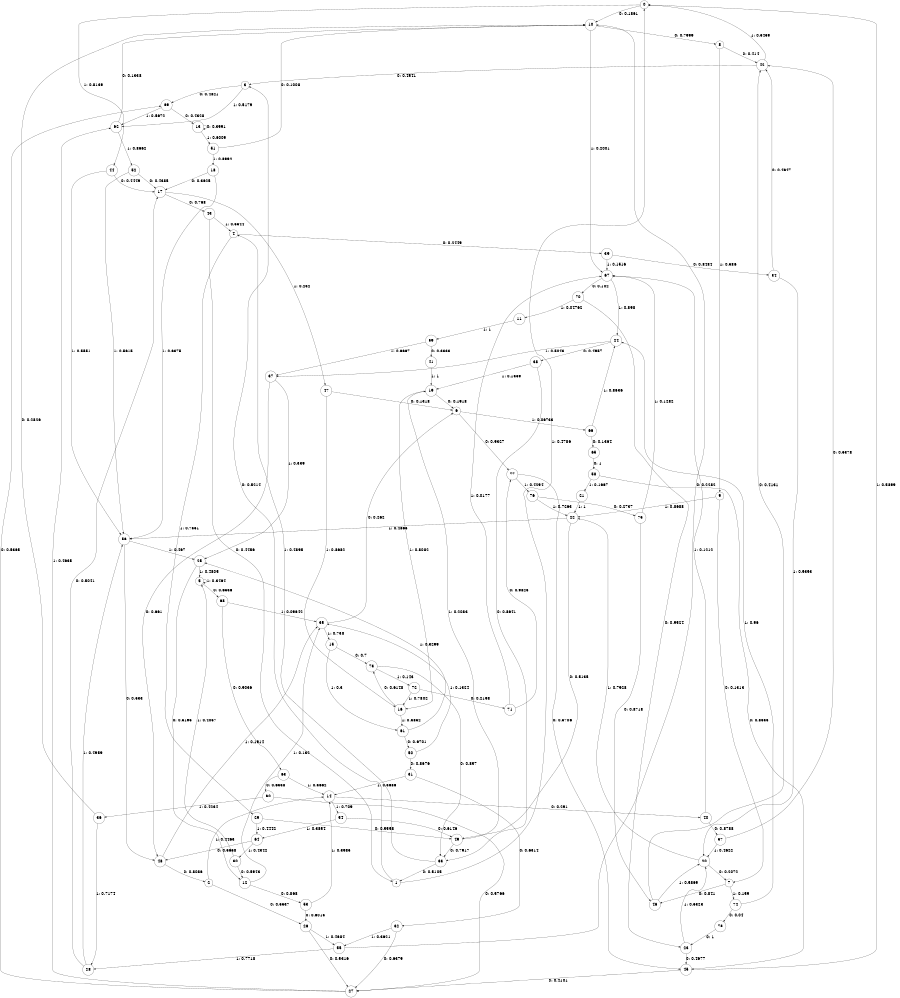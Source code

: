 digraph "ch5randomL9" {
size = "6,8.5";
ratio = "fill";
node [shape = circle];
node [fontsize = 24];
edge [fontsize = 24];
0 -> 10 [label = "0: 0.1861   "];
0 -> 44 [label = "1: 0.8139   "];
1 -> 3 [label = "0: 0.5214   "];
1 -> 0 [label = "1: 0.4786   "];
2 -> 26 [label = "0: 0.5537   "];
2 -> 14 [label = "1: 0.4463   "];
3 -> 69 [label = "0: 0.4821   "];
3 -> 62 [label = "1: 0.5179   "];
4 -> 39 [label = "0: 0.2449   "];
4 -> 29 [label = "1: 0.7551   "];
5 -> 68 [label = "0: 0.6536   "];
5 -> 5 [label = "1: 0.3464   "];
6 -> 77 [label = "0: 0.9327   "];
6 -> 66 [label = "1: 0.06733  "];
7 -> 46 [label = "0: 0.841    "];
7 -> 74 [label = "1: 0.159    "];
8 -> 42 [label = "0: 0.414    "];
8 -> 9 [label = "1: 0.586    "];
9 -> 7 [label = "0: 0.1313   "];
9 -> 22 [label = "1: 0.8688   "];
10 -> 8 [label = "0: 0.7999   "];
10 -> 67 [label = "1: 0.2001   "];
11 -> 59 [label = "1: 1        "];
12 -> 53 [label = "0: 0.868    "];
12 -> 35 [label = "1: 0.132    "];
13 -> 13 [label = "0: 0.3991   "];
13 -> 51 [label = "1: 0.6009   "];
14 -> 40 [label = "0: 0.291    "];
14 -> 54 [label = "1: 0.709    "];
15 -> 73 [label = "0: 0.7      "];
15 -> 61 [label = "1: 0.3      "];
16 -> 73 [label = "0: 0.6148   "];
16 -> 61 [label = "1: 0.3852   "];
17 -> 43 [label = "0: 0.768    "];
17 -> 47 [label = "1: 0.232    "];
18 -> 17 [label = "0: 0.3625   "];
18 -> 56 [label = "1: 0.6375   "];
19 -> 6 [label = "0: 0.1918   "];
19 -> 16 [label = "1: 0.8082   "];
20 -> 7 [label = "0: 0.2072   "];
20 -> 22 [label = "1: 0.7928   "];
21 -> 22 [label = "1: 1        "];
22 -> 49 [label = "0: 0.5135   "];
22 -> 56 [label = "1: 0.4865   "];
23 -> 45 [label = "0: 0.4677   "];
23 -> 20 [label = "1: 0.5323   "];
24 -> 38 [label = "0: 0.4957   "];
24 -> 37 [label = "1: 0.5043   "];
25 -> 12 [label = "0: 0.5195   "];
25 -> 5 [label = "1: 0.4805   "];
26 -> 27 [label = "0: 0.5316   "];
26 -> 55 [label = "1: 0.4684   "];
27 -> 69 [label = "0: 0.5365   "];
27 -> 62 [label = "1: 0.4635   "];
28 -> 17 [label = "0: 0.5041   "];
28 -> 56 [label = "1: 0.4959   "];
29 -> 49 [label = "0: 0.5558   "];
29 -> 64 [label = "1: 0.4442   "];
30 -> 12 [label = "0: 0.5943   "];
30 -> 5 [label = "1: 0.4057   "];
31 -> 32 [label = "0: 0.6314   "];
31 -> 14 [label = "1: 0.3686   "];
32 -> 27 [label = "0: 0.6379   "];
32 -> 55 [label = "1: 0.3621   "];
33 -> 1 [label = "0: 0.5105   "];
33 -> 4 [label = "1: 0.4895   "];
34 -> 42 [label = "0: 0.4647   "];
34 -> 20 [label = "1: 0.5353   "];
35 -> 6 [label = "0: 0.262    "];
35 -> 15 [label = "1: 0.738    "];
36 -> 10 [label = "0: 0.2826   "];
36 -> 28 [label = "1: 0.7174   "];
37 -> 48 [label = "0: 0.661    "];
37 -> 25 [label = "1: 0.339    "];
38 -> 33 [label = "0: 0.8641   "];
38 -> 19 [label = "1: 0.1359   "];
39 -> 34 [label = "0: 0.8484   "];
39 -> 67 [label = "1: 0.1516   "];
40 -> 57 [label = "0: 0.8788   "];
40 -> 67 [label = "1: 0.1212   "];
41 -> 19 [label = "1: 1        "];
42 -> 3 [label = "0: 0.4541   "];
42 -> 0 [label = "1: 0.5459   "];
43 -> 1 [label = "0: 0.4456   "];
43 -> 4 [label = "1: 0.5544   "];
44 -> 17 [label = "0: 0.4449   "];
44 -> 56 [label = "1: 0.5551   "];
45 -> 27 [label = "0: 0.4101   "];
45 -> 0 [label = "1: 0.5899   "];
46 -> 42 [label = "0: 0.4131   "];
46 -> 20 [label = "1: 0.5869   "];
47 -> 6 [label = "0: 0.1318   "];
47 -> 16 [label = "1: 0.8682   "];
48 -> 2 [label = "0: 0.8086   "];
48 -> 35 [label = "1: 0.1914   "];
49 -> 33 [label = "0: 0.7917   "];
49 -> 19 [label = "1: 0.2083   "];
50 -> 31 [label = "0: 0.8676   "];
50 -> 35 [label = "1: 0.1324   "];
51 -> 10 [label = "0: 0.1008   "];
51 -> 18 [label = "1: 0.8992   "];
52 -> 17 [label = "0: 0.4385   "];
52 -> 56 [label = "1: 0.5615   "];
53 -> 26 [label = "0: 0.6015   "];
53 -> 14 [label = "1: 0.3985   "];
54 -> 49 [label = "0: 0.6146   "];
54 -> 64 [label = "1: 0.3854   "];
55 -> 10 [label = "0: 0.2282   "];
55 -> 28 [label = "1: 0.7718   "];
56 -> 48 [label = "0: 0.533    "];
56 -> 25 [label = "1: 0.467    "];
57 -> 42 [label = "0: 0.5378   "];
57 -> 20 [label = "1: 0.4622   "];
58 -> 45 [label = "0: 0.8333   "];
58 -> 21 [label = "1: 0.1667   "];
59 -> 41 [label = "0: 0.3333   "];
59 -> 37 [label = "1: 0.6667   "];
60 -> 27 [label = "0: 0.5766   "];
60 -> 36 [label = "1: 0.4234   "];
61 -> 50 [label = "0: 0.6701   "];
61 -> 25 [label = "1: 0.3299   "];
62 -> 10 [label = "0: 0.1338   "];
62 -> 52 [label = "1: 0.8662   "];
63 -> 60 [label = "0: 0.6338   "];
63 -> 14 [label = "1: 0.3662   "];
64 -> 48 [label = "0: 0.5658   "];
64 -> 30 [label = "1: 0.4342   "];
65 -> 58 [label = "0: 1        "];
66 -> 65 [label = "0: 0.1364   "];
66 -> 24 [label = "1: 0.8636   "];
67 -> 70 [label = "0: 0.102    "];
67 -> 24 [label = "1: 0.898    "];
68 -> 63 [label = "0: 0.9036   "];
68 -> 35 [label = "1: 0.09642  "];
69 -> 13 [label = "0: 0.4328   "];
69 -> 62 [label = "1: 0.5672   "];
70 -> 23 [label = "0: 0.9524   "];
70 -> 11 [label = "1: 0.04762  "];
71 -> 77 [label = "0: 0.9823   "];
71 -> 67 [label = "1: 0.0177   "];
72 -> 71 [label = "0: 0.2198   "];
72 -> 16 [label = "1: 0.7802   "];
73 -> 33 [label = "0: 0.857    "];
73 -> 72 [label = "1: 0.143    "];
74 -> 78 [label = "0: 0.04     "];
74 -> 24 [label = "1: 0.96     "];
75 -> 46 [label = "0: 0.8718   "];
75 -> 67 [label = "1: 0.1282   "];
76 -> 75 [label = "0: 0.2737   "];
76 -> 22 [label = "1: 0.7263   "];
77 -> 45 [label = "0: 0.5706   "];
77 -> 76 [label = "1: 0.4294   "];
78 -> 23 [label = "0: 1        "];
}